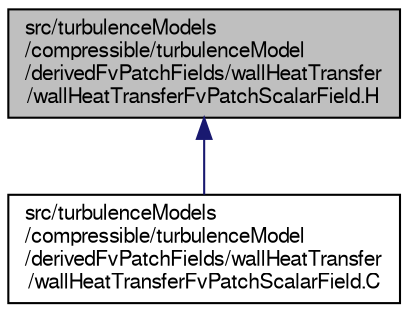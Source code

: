 digraph "src/turbulenceModels/compressible/turbulenceModel/derivedFvPatchFields/wallHeatTransfer/wallHeatTransferFvPatchScalarField.H"
{
  bgcolor="transparent";
  edge [fontname="FreeSans",fontsize="10",labelfontname="FreeSans",labelfontsize="10"];
  node [fontname="FreeSans",fontsize="10",shape=record];
  Node189 [label="src/turbulenceModels\l/compressible/turbulenceModel\l/derivedFvPatchFields/wallHeatTransfer\l/wallHeatTransferFvPatchScalarField.H",height=0.2,width=0.4,color="black", fillcolor="grey75", style="filled", fontcolor="black"];
  Node189 -> Node190 [dir="back",color="midnightblue",fontsize="10",style="solid",fontname="FreeSans"];
  Node190 [label="src/turbulenceModels\l/compressible/turbulenceModel\l/derivedFvPatchFields/wallHeatTransfer\l/wallHeatTransferFvPatchScalarField.C",height=0.2,width=0.4,color="black",URL="$a17366.html"];
}
